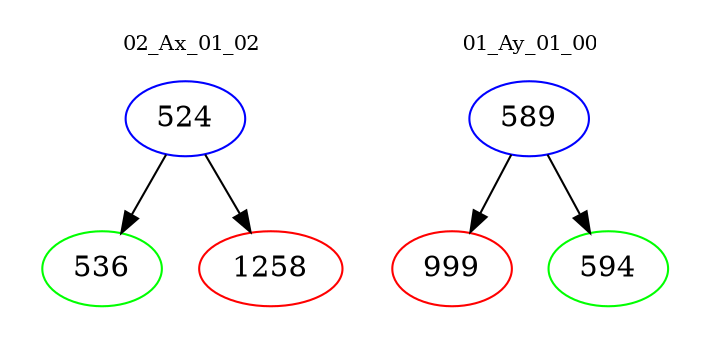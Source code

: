 digraph{
subgraph cluster_0 {
color = white
label = "02_Ax_01_02";
fontsize=10;
T0_524 [label="524", color="blue"]
T0_524 -> T0_536 [color="black"]
T0_536 [label="536", color="green"]
T0_524 -> T0_1258 [color="black"]
T0_1258 [label="1258", color="red"]
}
subgraph cluster_1 {
color = white
label = "01_Ay_01_00";
fontsize=10;
T1_589 [label="589", color="blue"]
T1_589 -> T1_999 [color="black"]
T1_999 [label="999", color="red"]
T1_589 -> T1_594 [color="black"]
T1_594 [label="594", color="green"]
}
}

